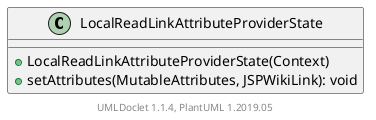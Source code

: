 @startuml

    class LocalReadLinkAttributeProviderState [[LocalReadLinkAttributeProviderState.html]] {
        +LocalReadLinkAttributeProviderState(Context)
        +setAttributes(MutableAttributes, JSPWikiLink): void
    }


    center footer UMLDoclet 1.1.4, PlantUML 1.2019.05
@enduml
